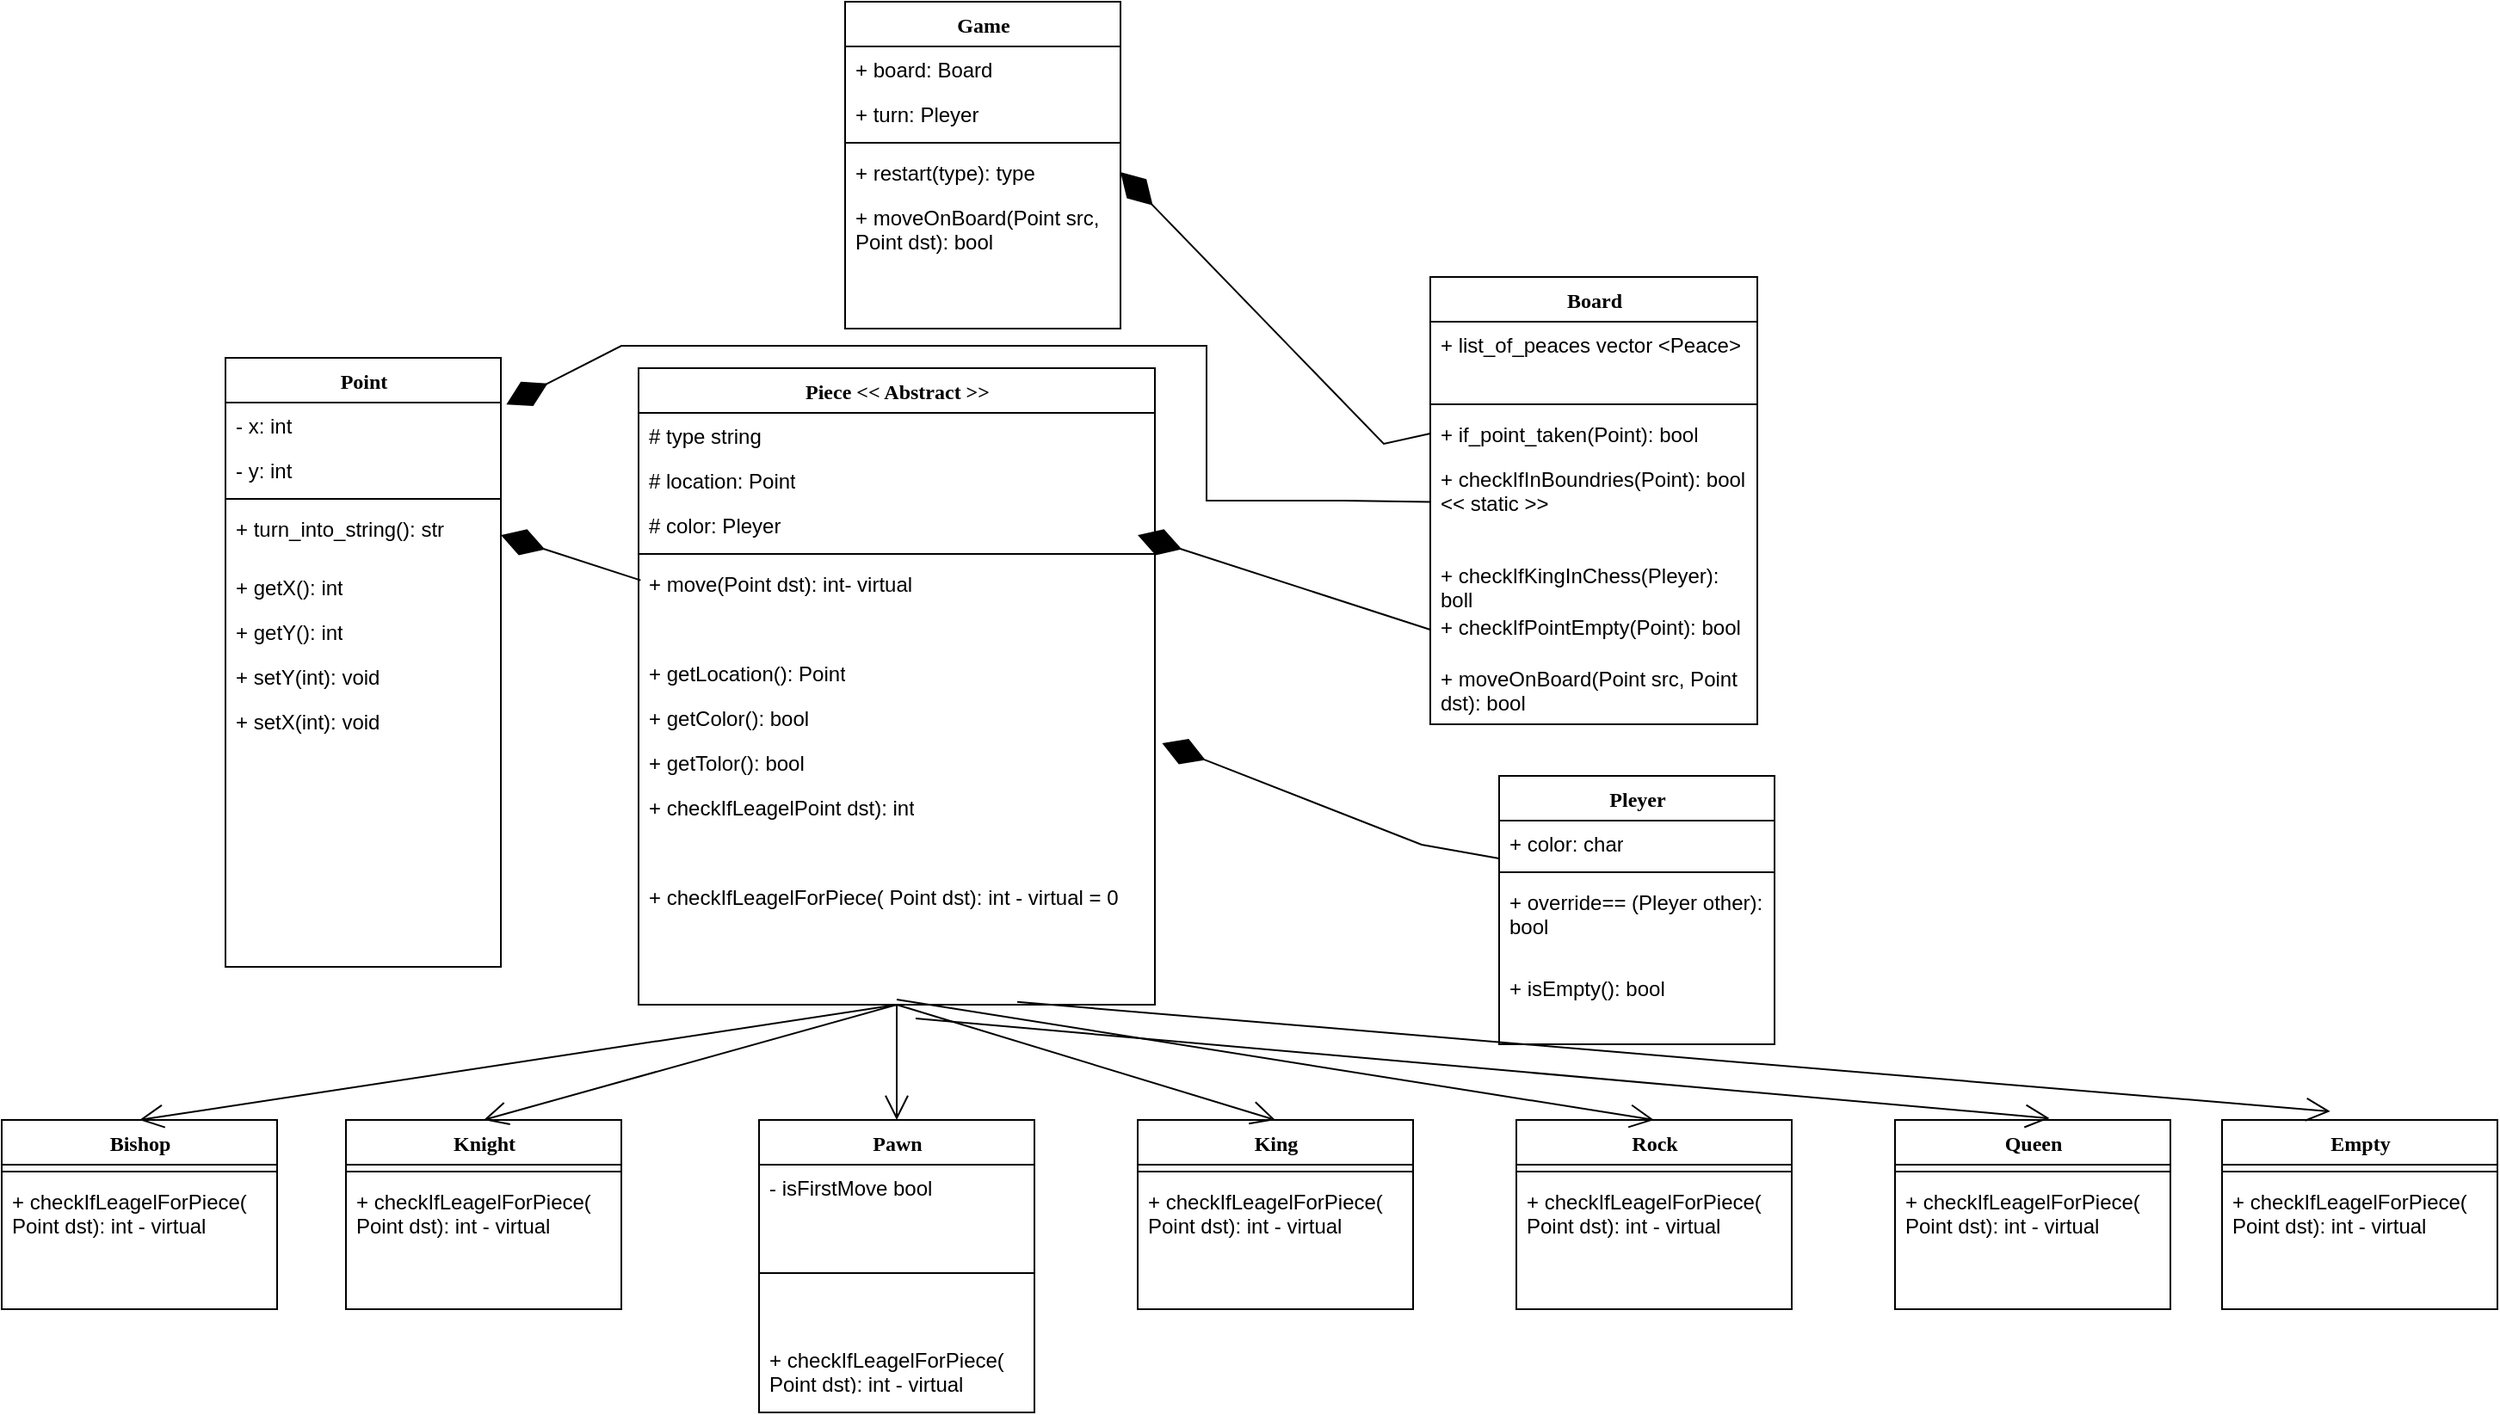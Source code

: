 <mxfile version="22.1.11" type="gitlab">
  <diagram name="Page-1" id="9f46799a-70d6-7492-0946-bef42562c5a5">
    <mxGraphModel dx="2134" dy="1309" grid="1" gridSize="10" guides="1" tooltips="1" connect="1" arrows="1" fold="1" page="1" pageScale="1" pageWidth="1100" pageHeight="850" background="none" math="0" shadow="0">
      <root>
        <mxCell id="0" />
        <mxCell id="1" parent="0" />
        <mxCell id="78961159f06e98e8-30" value="Piece&amp;nbsp;&amp;lt;&amp;lt; Abstract &amp;gt;&amp;gt;&lt;br&gt;&amp;nbsp;" style="swimlane;html=1;fontStyle=1;align=center;verticalAlign=top;childLayout=stackLayout;horizontal=1;startSize=26;horizontalStack=0;resizeParent=1;resizeLast=0;collapsible=1;marginBottom=0;swimlaneFillColor=#ffffff;rounded=0;shadow=0;comic=0;labelBackgroundColor=none;strokeWidth=1;fillColor=none;fontFamily=Verdana;fontSize=12" parent="1" vertex="1">
          <mxGeometry x="360" y="43" width="300" height="370" as="geometry" />
        </mxCell>
        <mxCell id="78961159f06e98e8-31" value="# type string" style="text;html=1;strokeColor=none;fillColor=none;align=left;verticalAlign=top;spacingLeft=4;spacingRight=4;whiteSpace=wrap;overflow=hidden;rotatable=0;points=[[0,0.5],[1,0.5]];portConstraint=eastwest;" parent="78961159f06e98e8-30" vertex="1">
          <mxGeometry y="26" width="300" height="26" as="geometry" />
        </mxCell>
        <mxCell id="78961159f06e98e8-32" value="# location: Point" style="text;html=1;strokeColor=none;fillColor=none;align=left;verticalAlign=top;spacingLeft=4;spacingRight=4;whiteSpace=wrap;overflow=hidden;rotatable=0;points=[[0,0.5],[1,0.5]];portConstraint=eastwest;" parent="78961159f06e98e8-30" vertex="1">
          <mxGeometry y="52" width="300" height="26" as="geometry" />
        </mxCell>
        <mxCell id="N-esZ-fksMiZb7eOglhe-8" value="# color: Pleyer" style="text;html=1;strokeColor=none;fillColor=none;align=left;verticalAlign=top;spacingLeft=4;spacingRight=4;whiteSpace=wrap;overflow=hidden;rotatable=0;points=[[0,0.5],[1,0.5]];portConstraint=eastwest;" parent="78961159f06e98e8-30" vertex="1">
          <mxGeometry y="78" width="300" height="26" as="geometry" />
        </mxCell>
        <mxCell id="78961159f06e98e8-38" value="" style="line;html=1;strokeWidth=1;fillColor=none;align=left;verticalAlign=middle;spacingTop=-1;spacingLeft=3;spacingRight=3;rotatable=0;labelPosition=right;points=[];portConstraint=eastwest;" parent="78961159f06e98e8-30" vertex="1">
          <mxGeometry y="104" width="300" height="8" as="geometry" />
        </mxCell>
        <mxCell id="78961159f06e98e8-39" value="+ move(Point dst): int- virtual" style="text;html=1;strokeColor=none;fillColor=none;align=left;verticalAlign=top;spacingLeft=4;spacingRight=4;whiteSpace=wrap;overflow=hidden;rotatable=0;points=[[0,0.5],[1,0.5]];portConstraint=eastwest;" parent="78961159f06e98e8-30" vertex="1">
          <mxGeometry y="112" width="300" height="52" as="geometry" />
        </mxCell>
        <mxCell id="N-esZ-fksMiZb7eOglhe-9" value="+ getLocation(): Point" style="text;html=1;strokeColor=none;fillColor=none;align=left;verticalAlign=top;spacingLeft=4;spacingRight=4;whiteSpace=wrap;overflow=hidden;rotatable=0;points=[[0,0.5],[1,0.5]];portConstraint=eastwest;" parent="78961159f06e98e8-30" vertex="1">
          <mxGeometry y="164" width="300" height="26" as="geometry" />
        </mxCell>
        <mxCell id="N-esZ-fksMiZb7eOglhe-10" value="+ getColor(): bool" style="text;html=1;strokeColor=none;fillColor=none;align=left;verticalAlign=top;spacingLeft=4;spacingRight=4;whiteSpace=wrap;overflow=hidden;rotatable=0;points=[[0,0.5],[1,0.5]];portConstraint=eastwest;" parent="78961159f06e98e8-30" vertex="1">
          <mxGeometry y="190" width="300" height="26" as="geometry" />
        </mxCell>
        <mxCell id="N-esZ-fksMiZb7eOglhe-11" value="+ getTolor(): bool" style="text;html=1;strokeColor=none;fillColor=none;align=left;verticalAlign=top;spacingLeft=4;spacingRight=4;whiteSpace=wrap;overflow=hidden;rotatable=0;points=[[0,0.5],[1,0.5]];portConstraint=eastwest;" parent="78961159f06e98e8-30" vertex="1">
          <mxGeometry y="216" width="300" height="26" as="geometry" />
        </mxCell>
        <mxCell id="N-esZ-fksMiZb7eOglhe-45" value="+ checkIfLeagelPoint dst): int" style="text;html=1;strokeColor=none;fillColor=none;align=left;verticalAlign=top;spacingLeft=4;spacingRight=4;whiteSpace=wrap;overflow=hidden;rotatable=0;points=[[0,0.5],[1,0.5]];portConstraint=eastwest;" parent="78961159f06e98e8-30" vertex="1">
          <mxGeometry y="242" width="300" height="52" as="geometry" />
        </mxCell>
        <mxCell id="N-esZ-fksMiZb7eOglhe-46" value="+ checkIfLeagelForPiece( Point dst): int - virtual = 0" style="text;html=1;strokeColor=none;fillColor=none;align=left;verticalAlign=top;spacingLeft=4;spacingRight=4;whiteSpace=wrap;overflow=hidden;rotatable=0;points=[[0,0.5],[1,0.5]];portConstraint=eastwest;" parent="78961159f06e98e8-30" vertex="1">
          <mxGeometry y="294" width="300" height="76" as="geometry" />
        </mxCell>
        <mxCell id="78961159f06e98e8-43" value="Board" style="swimlane;html=1;fontStyle=1;align=center;verticalAlign=top;childLayout=stackLayout;horizontal=1;startSize=26;horizontalStack=0;resizeParent=1;resizeLast=0;collapsible=1;marginBottom=0;swimlaneFillColor=#ffffff;rounded=0;shadow=0;comic=0;labelBackgroundColor=none;strokeWidth=1;fillColor=none;fontFamily=Verdana;fontSize=12" parent="1" vertex="1">
          <mxGeometry x="820" y="-10" width="190" height="260" as="geometry" />
        </mxCell>
        <mxCell id="78961159f06e98e8-44" value="+ list_of_peaces vector &amp;lt;Peace&amp;gt;" style="text;html=1;strokeColor=none;fillColor=none;align=left;verticalAlign=top;spacingLeft=4;spacingRight=4;whiteSpace=wrap;overflow=hidden;rotatable=0;points=[[0,0.5],[1,0.5]];portConstraint=eastwest;" parent="78961159f06e98e8-43" vertex="1">
          <mxGeometry y="26" width="190" height="44" as="geometry" />
        </mxCell>
        <mxCell id="78961159f06e98e8-51" value="" style="line;html=1;strokeWidth=1;fillColor=none;align=left;verticalAlign=middle;spacingTop=-1;spacingLeft=3;spacingRight=3;rotatable=0;labelPosition=right;points=[];portConstraint=eastwest;" parent="78961159f06e98e8-43" vertex="1">
          <mxGeometry y="70" width="190" height="8" as="geometry" />
        </mxCell>
        <mxCell id="78961159f06e98e8-52" value="+ if_point_taken(Point): bool" style="text;html=1;strokeColor=none;fillColor=none;align=left;verticalAlign=top;spacingLeft=4;spacingRight=4;whiteSpace=wrap;overflow=hidden;rotatable=0;points=[[0,0.5],[1,0.5]];portConstraint=eastwest;" parent="78961159f06e98e8-43" vertex="1">
          <mxGeometry y="78" width="190" height="26" as="geometry" />
        </mxCell>
        <mxCell id="N-esZ-fksMiZb7eOglhe-43" value="+ checkIfInBoundries(Point): bool &amp;lt;&amp;lt; static &amp;gt;&amp;gt;&amp;nbsp;" style="text;html=1;strokeColor=none;fillColor=none;align=left;verticalAlign=top;spacingLeft=4;spacingRight=4;whiteSpace=wrap;overflow=hidden;rotatable=0;points=[[0,0.5],[1,0.5]];portConstraint=eastwest;" parent="78961159f06e98e8-43" vertex="1">
          <mxGeometry y="104" width="190" height="56" as="geometry" />
        </mxCell>
        <mxCell id="N-esZ-fksMiZb7eOglhe-47" value="+ checkIfKingInChess(Pleyer): boll&amp;nbsp;" style="text;html=1;strokeColor=none;fillColor=none;align=left;verticalAlign=top;spacingLeft=4;spacingRight=4;whiteSpace=wrap;overflow=hidden;rotatable=0;points=[[0,0.5],[1,0.5]];portConstraint=eastwest;" parent="78961159f06e98e8-43" vertex="1">
          <mxGeometry y="160" width="190" height="30" as="geometry" />
        </mxCell>
        <mxCell id="N-esZ-fksMiZb7eOglhe-58" value="+ checkIfPointEmpty(Point): bool&amp;nbsp;" style="text;html=1;strokeColor=none;fillColor=none;align=left;verticalAlign=top;spacingLeft=4;spacingRight=4;whiteSpace=wrap;overflow=hidden;rotatable=0;points=[[0,0.5],[1,0.5]];portConstraint=eastwest;" parent="78961159f06e98e8-43" vertex="1">
          <mxGeometry y="190" width="190" height="30" as="geometry" />
        </mxCell>
        <mxCell id="ey-GMjYlysJROLxmoXhc-3" value="+ moveOnBoard(Point src, Point dst): bool&amp;nbsp;" style="text;html=1;strokeColor=none;fillColor=none;align=left;verticalAlign=top;spacingLeft=4;spacingRight=4;whiteSpace=wrap;overflow=hidden;rotatable=0;points=[[0,0.5],[1,0.5]];portConstraint=eastwest;" vertex="1" parent="78961159f06e98e8-43">
          <mxGeometry y="220" width="190" height="40" as="geometry" />
        </mxCell>
        <mxCell id="78961159f06e98e8-56" value="Point" style="swimlane;html=1;fontStyle=1;align=center;verticalAlign=top;childLayout=stackLayout;horizontal=1;startSize=26;horizontalStack=0;resizeParent=1;resizeLast=0;collapsible=1;marginBottom=0;swimlaneFillColor=#ffffff;rounded=0;shadow=0;comic=0;labelBackgroundColor=none;strokeWidth=1;fillColor=none;fontFamily=Verdana;fontSize=12" parent="1" vertex="1">
          <mxGeometry x="120" y="37.0" width="160" height="354" as="geometry" />
        </mxCell>
        <mxCell id="78961159f06e98e8-57" value="- x: int" style="text;html=1;strokeColor=none;fillColor=none;align=left;verticalAlign=top;spacingLeft=4;spacingRight=4;whiteSpace=wrap;overflow=hidden;rotatable=0;points=[[0,0.5],[1,0.5]];portConstraint=eastwest;" parent="78961159f06e98e8-56" vertex="1">
          <mxGeometry y="26" width="160" height="26" as="geometry" />
        </mxCell>
        <mxCell id="78961159f06e98e8-58" value="- y: int" style="text;html=1;strokeColor=none;fillColor=none;align=left;verticalAlign=top;spacingLeft=4;spacingRight=4;whiteSpace=wrap;overflow=hidden;rotatable=0;points=[[0,0.5],[1,0.5]];portConstraint=eastwest;" parent="78961159f06e98e8-56" vertex="1">
          <mxGeometry y="52" width="160" height="26" as="geometry" />
        </mxCell>
        <mxCell id="78961159f06e98e8-64" value="" style="line;html=1;strokeWidth=1;fillColor=none;align=left;verticalAlign=middle;spacingTop=-1;spacingLeft=3;spacingRight=3;rotatable=0;labelPosition=right;points=[];portConstraint=eastwest;" parent="78961159f06e98e8-56" vertex="1">
          <mxGeometry y="78" width="160" height="8" as="geometry" />
        </mxCell>
        <mxCell id="78961159f06e98e8-65" value="+ turn_into_string(): str" style="text;html=1;strokeColor=none;fillColor=none;align=left;verticalAlign=top;spacingLeft=4;spacingRight=4;whiteSpace=wrap;overflow=hidden;rotatable=0;points=[[0,0.5],[1,0.5]];portConstraint=eastwest;" parent="78961159f06e98e8-56" vertex="1">
          <mxGeometry y="86" width="160" height="34" as="geometry" />
        </mxCell>
        <mxCell id="78961159f06e98e8-66" value="+ getX(): int" style="text;html=1;strokeColor=none;fillColor=none;align=left;verticalAlign=top;spacingLeft=4;spacingRight=4;whiteSpace=wrap;overflow=hidden;rotatable=0;points=[[0,0.5],[1,0.5]];portConstraint=eastwest;" parent="78961159f06e98e8-56" vertex="1">
          <mxGeometry y="120" width="160" height="26" as="geometry" />
        </mxCell>
        <mxCell id="78961159f06e98e8-68" value="+ getY(): int" style="text;html=1;strokeColor=none;fillColor=none;align=left;verticalAlign=top;spacingLeft=4;spacingRight=4;whiteSpace=wrap;overflow=hidden;rotatable=0;points=[[0,0.5],[1,0.5]];portConstraint=eastwest;" parent="78961159f06e98e8-56" vertex="1">
          <mxGeometry y="146" width="160" height="26" as="geometry" />
        </mxCell>
        <mxCell id="N-esZ-fksMiZb7eOglhe-6" value="+ setY(int): void" style="text;html=1;strokeColor=none;fillColor=none;align=left;verticalAlign=top;spacingLeft=4;spacingRight=4;whiteSpace=wrap;overflow=hidden;rotatable=0;points=[[0,0.5],[1,0.5]];portConstraint=eastwest;" parent="78961159f06e98e8-56" vertex="1">
          <mxGeometry y="172" width="160" height="26" as="geometry" />
        </mxCell>
        <mxCell id="N-esZ-fksMiZb7eOglhe-7" value="+ setX(int): void" style="text;html=1;strokeColor=none;fillColor=none;align=left;verticalAlign=top;spacingLeft=4;spacingRight=4;whiteSpace=wrap;overflow=hidden;rotatable=0;points=[[0,0.5],[1,0.5]];portConstraint=eastwest;" parent="78961159f06e98e8-56" vertex="1">
          <mxGeometry y="198" width="160" height="26" as="geometry" />
        </mxCell>
        <mxCell id="78961159f06e98e8-69" value="Pawn" style="swimlane;html=1;fontStyle=1;align=center;verticalAlign=top;childLayout=stackLayout;horizontal=1;startSize=26;horizontalStack=0;resizeParent=1;resizeLast=0;collapsible=1;marginBottom=0;swimlaneFillColor=#ffffff;rounded=0;shadow=0;comic=0;labelBackgroundColor=none;strokeWidth=1;fillColor=none;fontFamily=Verdana;fontSize=12" parent="1" vertex="1">
          <mxGeometry x="430" y="480" width="160" height="170" as="geometry" />
        </mxCell>
        <mxCell id="ey-GMjYlysJROLxmoXhc-2" value="- isFirstMove bool" style="text;html=1;strokeColor=none;fillColor=none;align=left;verticalAlign=top;spacingLeft=4;spacingRight=4;whiteSpace=wrap;overflow=hidden;rotatable=0;points=[[0,0.5],[1,0.5]];portConstraint=eastwest;" vertex="1" parent="78961159f06e98e8-69">
          <mxGeometry y="26" width="160" height="26" as="geometry" />
        </mxCell>
        <mxCell id="78961159f06e98e8-77" value="" style="line;html=1;strokeWidth=1;fillColor=none;align=left;verticalAlign=middle;spacingTop=-1;spacingLeft=3;spacingRight=3;rotatable=0;labelPosition=right;points=[];portConstraint=eastwest;" parent="78961159f06e98e8-69" vertex="1">
          <mxGeometry y="52" width="160" height="74" as="geometry" />
        </mxCell>
        <mxCell id="78961159f06e98e8-78" value="+ method(type): type" style="text;html=1;strokeColor=none;fillColor=none;align=left;verticalAlign=top;spacingLeft=4;spacingRight=4;whiteSpace=wrap;overflow=hidden;rotatable=0;points=[[0,0.5],[1,0.5]];portConstraint=eastwest;" parent="78961159f06e98e8-69" vertex="1">
          <mxGeometry y="126" width="160" as="geometry" />
        </mxCell>
        <mxCell id="78961159f06e98e8-79" value="+ checkIfLeagelForPiece( Point dst): int - virtual&amp;nbsp;" style="text;html=1;strokeColor=none;fillColor=none;align=left;verticalAlign=top;spacingLeft=4;spacingRight=4;whiteSpace=wrap;overflow=hidden;rotatable=0;points=[[0,0.5],[1,0.5]];portConstraint=eastwest;" parent="78961159f06e98e8-69" vertex="1">
          <mxGeometry y="126" width="160" height="30" as="geometry" />
        </mxCell>
        <mxCell id="78961159f06e98e8-108" value="Pleyer" style="swimlane;html=1;fontStyle=1;align=center;verticalAlign=top;childLayout=stackLayout;horizontal=1;startSize=26;horizontalStack=0;resizeParent=1;resizeLast=0;collapsible=1;marginBottom=0;swimlaneFillColor=#ffffff;rounded=0;shadow=0;comic=0;labelBackgroundColor=none;strokeWidth=1;fillColor=none;fontFamily=Verdana;fontSize=12" parent="1" vertex="1">
          <mxGeometry x="860" y="280.0" width="160" height="156" as="geometry" />
        </mxCell>
        <mxCell id="78961159f06e98e8-109" value="+ color: char" style="text;html=1;strokeColor=none;fillColor=none;align=left;verticalAlign=top;spacingLeft=4;spacingRight=4;whiteSpace=wrap;overflow=hidden;rotatable=0;points=[[0,0.5],[1,0.5]];portConstraint=eastwest;" parent="78961159f06e98e8-108" vertex="1">
          <mxGeometry y="26" width="160" height="26" as="geometry" />
        </mxCell>
        <mxCell id="78961159f06e98e8-116" value="" style="line;html=1;strokeWidth=1;fillColor=none;align=left;verticalAlign=middle;spacingTop=-1;spacingLeft=3;spacingRight=3;rotatable=0;labelPosition=right;points=[];portConstraint=eastwest;" parent="78961159f06e98e8-108" vertex="1">
          <mxGeometry y="52" width="160" height="8" as="geometry" />
        </mxCell>
        <mxCell id="78961159f06e98e8-117" value="+ override== (Pleyer other): bool" style="text;html=1;strokeColor=none;fillColor=none;align=left;verticalAlign=top;spacingLeft=4;spacingRight=4;whiteSpace=wrap;overflow=hidden;rotatable=0;points=[[0,0.5],[1,0.5]];portConstraint=eastwest;" parent="78961159f06e98e8-108" vertex="1">
          <mxGeometry y="60" width="160" height="50" as="geometry" />
        </mxCell>
        <mxCell id="78961159f06e98e8-120" value="+ isEmpty(): bool" style="text;html=1;strokeColor=none;fillColor=none;align=left;verticalAlign=top;spacingLeft=4;spacingRight=4;whiteSpace=wrap;overflow=hidden;rotatable=0;points=[[0,0.5],[1,0.5]];portConstraint=eastwest;" parent="78961159f06e98e8-108" vertex="1">
          <mxGeometry y="110" width="160" height="26" as="geometry" />
        </mxCell>
        <mxCell id="N-esZ-fksMiZb7eOglhe-5" value="" style="endArrow=diamondThin;endFill=1;endSize=24;html=1;rounded=0;entryX=1.029;entryY=0.209;entryDx=0;entryDy=0;entryPerimeter=0;exitX=0.004;exitY=0.218;exitDx=0;exitDy=0;exitPerimeter=0;" parent="1" edge="1" source="78961159f06e98e8-39">
          <mxGeometry width="160" relative="1" as="geometry">
            <mxPoint x="350" y="160" as="sourcePoint" />
            <mxPoint x="280" y="140" as="targetPoint" />
          </mxGeometry>
        </mxCell>
        <mxCell id="N-esZ-fksMiZb7eOglhe-12" value="" style="endArrow=open;endFill=1;endSize=12;html=1;rounded=0;exitX=0.5;exitY=1;exitDx=0;exitDy=0;entryX=0.5;entryY=0;entryDx=0;entryDy=0;" parent="1" source="78961159f06e98e8-30" target="78961159f06e98e8-69" edge="1">
          <mxGeometry width="160" relative="1" as="geometry">
            <mxPoint x="460" y="450" as="sourcePoint" />
            <mxPoint x="460" y="470" as="targetPoint" />
          </mxGeometry>
        </mxCell>
        <mxCell id="N-esZ-fksMiZb7eOglhe-13" value="Knight" style="swimlane;html=1;fontStyle=1;align=center;verticalAlign=top;childLayout=stackLayout;horizontal=1;startSize=26;horizontalStack=0;resizeParent=1;resizeLast=0;collapsible=1;marginBottom=0;swimlaneFillColor=#ffffff;rounded=0;shadow=0;comic=0;labelBackgroundColor=none;strokeWidth=1;fillColor=none;fontFamily=Verdana;fontSize=12" parent="1" vertex="1">
          <mxGeometry x="190" y="480" width="160" height="110" as="geometry" />
        </mxCell>
        <mxCell id="N-esZ-fksMiZb7eOglhe-14" value="" style="line;html=1;strokeWidth=1;fillColor=none;align=left;verticalAlign=middle;spacingTop=-1;spacingLeft=3;spacingRight=3;rotatable=0;labelPosition=right;points=[];portConstraint=eastwest;" parent="N-esZ-fksMiZb7eOglhe-13" vertex="1">
          <mxGeometry y="26" width="160" height="8" as="geometry" />
        </mxCell>
        <mxCell id="N-esZ-fksMiZb7eOglhe-15" value="+ method(type): type" style="text;html=1;strokeColor=none;fillColor=none;align=left;verticalAlign=top;spacingLeft=4;spacingRight=4;whiteSpace=wrap;overflow=hidden;rotatable=0;points=[[0,0.5],[1,0.5]];portConstraint=eastwest;" parent="N-esZ-fksMiZb7eOglhe-13" vertex="1">
          <mxGeometry y="34" width="160" as="geometry" />
        </mxCell>
        <mxCell id="N-esZ-fksMiZb7eOglhe-16" value="+ checkIfLeagelForPiece( Point dst): int - virtual&amp;nbsp;" style="text;html=1;strokeColor=none;fillColor=none;align=left;verticalAlign=top;spacingLeft=4;spacingRight=4;whiteSpace=wrap;overflow=hidden;rotatable=0;points=[[0,0.5],[1,0.5]];portConstraint=eastwest;" parent="N-esZ-fksMiZb7eOglhe-13" vertex="1">
          <mxGeometry y="34" width="160" height="76" as="geometry" />
        </mxCell>
        <mxCell id="N-esZ-fksMiZb7eOglhe-17" value="" style="endArrow=open;endFill=1;endSize=12;html=1;rounded=0;exitX=0.5;exitY=1;exitDx=0;exitDy=0;entryX=0.5;entryY=0;entryDx=0;entryDy=0;" parent="1" source="78961159f06e98e8-30" target="N-esZ-fksMiZb7eOglhe-13" edge="1">
          <mxGeometry width="160" relative="1" as="geometry">
            <mxPoint x="260" y="440" as="sourcePoint" />
            <mxPoint x="270" y="470" as="targetPoint" />
          </mxGeometry>
        </mxCell>
        <mxCell id="N-esZ-fksMiZb7eOglhe-19" value="King" style="swimlane;html=1;fontStyle=1;align=center;verticalAlign=top;childLayout=stackLayout;horizontal=1;startSize=26;horizontalStack=0;resizeParent=1;resizeLast=0;collapsible=1;marginBottom=0;swimlaneFillColor=#ffffff;rounded=0;shadow=0;comic=0;labelBackgroundColor=none;strokeWidth=1;fillColor=none;fontFamily=Verdana;fontSize=12" parent="1" vertex="1">
          <mxGeometry x="650" y="480" width="160" height="110" as="geometry" />
        </mxCell>
        <mxCell id="N-esZ-fksMiZb7eOglhe-20" value="" style="line;html=1;strokeWidth=1;fillColor=none;align=left;verticalAlign=middle;spacingTop=-1;spacingLeft=3;spacingRight=3;rotatable=0;labelPosition=right;points=[];portConstraint=eastwest;" parent="N-esZ-fksMiZb7eOglhe-19" vertex="1">
          <mxGeometry y="26" width="160" height="8" as="geometry" />
        </mxCell>
        <mxCell id="N-esZ-fksMiZb7eOglhe-21" value="+ method(type): type" style="text;html=1;strokeColor=none;fillColor=none;align=left;verticalAlign=top;spacingLeft=4;spacingRight=4;whiteSpace=wrap;overflow=hidden;rotatable=0;points=[[0,0.5],[1,0.5]];portConstraint=eastwest;" parent="N-esZ-fksMiZb7eOglhe-19" vertex="1">
          <mxGeometry y="34" width="160" as="geometry" />
        </mxCell>
        <mxCell id="N-esZ-fksMiZb7eOglhe-22" value="+ checkIfLeagelForPiece( Point dst): int - virtual&amp;nbsp;" style="text;html=1;strokeColor=none;fillColor=none;align=left;verticalAlign=top;spacingLeft=4;spacingRight=4;whiteSpace=wrap;overflow=hidden;rotatable=0;points=[[0,0.5],[1,0.5]];portConstraint=eastwest;" parent="N-esZ-fksMiZb7eOglhe-19" vertex="1">
          <mxGeometry y="34" width="160" height="76" as="geometry" />
        </mxCell>
        <mxCell id="N-esZ-fksMiZb7eOglhe-23" value="" style="endArrow=open;endFill=1;endSize=12;html=1;rounded=0;exitX=0.5;exitY=1;exitDx=0;exitDy=0;entryX=0.5;entryY=0;entryDx=0;entryDy=0;" parent="1" source="78961159f06e98e8-30" target="N-esZ-fksMiZb7eOglhe-19" edge="1">
          <mxGeometry width="160" relative="1" as="geometry">
            <mxPoint x="560" y="410" as="sourcePoint" />
            <mxPoint x="720" y="410" as="targetPoint" />
          </mxGeometry>
        </mxCell>
        <mxCell id="N-esZ-fksMiZb7eOglhe-24" value="Rock" style="swimlane;html=1;fontStyle=1;align=center;verticalAlign=top;childLayout=stackLayout;horizontal=1;startSize=26;horizontalStack=0;resizeParent=1;resizeLast=0;collapsible=1;marginBottom=0;swimlaneFillColor=#ffffff;rounded=0;shadow=0;comic=0;labelBackgroundColor=none;strokeWidth=1;fillColor=none;fontFamily=Verdana;fontSize=12" parent="1" vertex="1">
          <mxGeometry x="870" y="480" width="160" height="110" as="geometry" />
        </mxCell>
        <mxCell id="N-esZ-fksMiZb7eOglhe-25" value="" style="line;html=1;strokeWidth=1;fillColor=none;align=left;verticalAlign=middle;spacingTop=-1;spacingLeft=3;spacingRight=3;rotatable=0;labelPosition=right;points=[];portConstraint=eastwest;" parent="N-esZ-fksMiZb7eOglhe-24" vertex="1">
          <mxGeometry y="26" width="160" height="8" as="geometry" />
        </mxCell>
        <mxCell id="N-esZ-fksMiZb7eOglhe-26" value="+ method(type): type" style="text;html=1;strokeColor=none;fillColor=none;align=left;verticalAlign=top;spacingLeft=4;spacingRight=4;whiteSpace=wrap;overflow=hidden;rotatable=0;points=[[0,0.5],[1,0.5]];portConstraint=eastwest;" parent="N-esZ-fksMiZb7eOglhe-24" vertex="1">
          <mxGeometry y="34" width="160" as="geometry" />
        </mxCell>
        <mxCell id="N-esZ-fksMiZb7eOglhe-27" value="+ checkIfLeagelForPiece( Point dst): int - virtual&amp;nbsp;" style="text;html=1;strokeColor=none;fillColor=none;align=left;verticalAlign=top;spacingLeft=4;spacingRight=4;whiteSpace=wrap;overflow=hidden;rotatable=0;points=[[0,0.5],[1,0.5]];portConstraint=eastwest;" parent="N-esZ-fksMiZb7eOglhe-24" vertex="1">
          <mxGeometry y="34" width="160" height="76" as="geometry" />
        </mxCell>
        <mxCell id="N-esZ-fksMiZb7eOglhe-28" value="" style="endArrow=open;endFill=1;endSize=12;html=1;rounded=0;entryX=0.5;entryY=0;entryDx=0;entryDy=0;" parent="1" target="N-esZ-fksMiZb7eOglhe-24" edge="1">
          <mxGeometry width="160" relative="1" as="geometry">
            <mxPoint x="510" y="410" as="sourcePoint" />
            <mxPoint x="940" y="410" as="targetPoint" />
          </mxGeometry>
        </mxCell>
        <mxCell id="N-esZ-fksMiZb7eOglhe-29" value="Bishop" style="swimlane;html=1;fontStyle=1;align=center;verticalAlign=top;childLayout=stackLayout;horizontal=1;startSize=26;horizontalStack=0;resizeParent=1;resizeLast=0;collapsible=1;marginBottom=0;swimlaneFillColor=#ffffff;rounded=0;shadow=0;comic=0;labelBackgroundColor=none;strokeWidth=1;fillColor=none;fontFamily=Verdana;fontSize=12" parent="1" vertex="1">
          <mxGeometry x="-10" y="480" width="160" height="110" as="geometry" />
        </mxCell>
        <mxCell id="N-esZ-fksMiZb7eOglhe-30" value="" style="line;html=1;strokeWidth=1;fillColor=none;align=left;verticalAlign=middle;spacingTop=-1;spacingLeft=3;spacingRight=3;rotatable=0;labelPosition=right;points=[];portConstraint=eastwest;" parent="N-esZ-fksMiZb7eOglhe-29" vertex="1">
          <mxGeometry y="26" width="160" height="8" as="geometry" />
        </mxCell>
        <mxCell id="N-esZ-fksMiZb7eOglhe-31" value="+ method(type): type" style="text;html=1;strokeColor=none;fillColor=none;align=left;verticalAlign=top;spacingLeft=4;spacingRight=4;whiteSpace=wrap;overflow=hidden;rotatable=0;points=[[0,0.5],[1,0.5]];portConstraint=eastwest;" parent="N-esZ-fksMiZb7eOglhe-29" vertex="1">
          <mxGeometry y="34" width="160" as="geometry" />
        </mxCell>
        <mxCell id="N-esZ-fksMiZb7eOglhe-32" value="+ checkIfLeagelForPiece( Point dst): int - virtual&amp;nbsp;" style="text;html=1;strokeColor=none;fillColor=none;align=left;verticalAlign=top;spacingLeft=4;spacingRight=4;whiteSpace=wrap;overflow=hidden;rotatable=0;points=[[0,0.5],[1,0.5]];portConstraint=eastwest;" parent="N-esZ-fksMiZb7eOglhe-29" vertex="1">
          <mxGeometry y="34" width="160" height="76" as="geometry" />
        </mxCell>
        <mxCell id="N-esZ-fksMiZb7eOglhe-33" value="" style="endArrow=open;endFill=1;endSize=12;html=1;rounded=0;exitX=0.5;exitY=1;exitDx=0;exitDy=0;entryX=0.5;entryY=0;entryDx=0;entryDy=0;" parent="1" source="78961159f06e98e8-30" target="N-esZ-fksMiZb7eOglhe-29" edge="1">
          <mxGeometry width="160" relative="1" as="geometry">
            <mxPoint x="510" y="530" as="sourcePoint" />
            <mxPoint x="270" y="629" as="targetPoint" />
          </mxGeometry>
        </mxCell>
        <mxCell id="N-esZ-fksMiZb7eOglhe-38" value="Queen" style="swimlane;html=1;fontStyle=1;align=center;verticalAlign=top;childLayout=stackLayout;horizontal=1;startSize=26;horizontalStack=0;resizeParent=1;resizeLast=0;collapsible=1;marginBottom=0;swimlaneFillColor=#ffffff;rounded=0;shadow=0;comic=0;labelBackgroundColor=none;strokeWidth=1;fillColor=none;fontFamily=Verdana;fontSize=12" parent="1" vertex="1">
          <mxGeometry x="1090" y="480" width="160" height="110" as="geometry" />
        </mxCell>
        <mxCell id="N-esZ-fksMiZb7eOglhe-39" value="" style="line;html=1;strokeWidth=1;fillColor=none;align=left;verticalAlign=middle;spacingTop=-1;spacingLeft=3;spacingRight=3;rotatable=0;labelPosition=right;points=[];portConstraint=eastwest;" parent="N-esZ-fksMiZb7eOglhe-38" vertex="1">
          <mxGeometry y="26" width="160" height="8" as="geometry" />
        </mxCell>
        <mxCell id="N-esZ-fksMiZb7eOglhe-40" value="+ method(type): type" style="text;html=1;strokeColor=none;fillColor=none;align=left;verticalAlign=top;spacingLeft=4;spacingRight=4;whiteSpace=wrap;overflow=hidden;rotatable=0;points=[[0,0.5],[1,0.5]];portConstraint=eastwest;" parent="N-esZ-fksMiZb7eOglhe-38" vertex="1">
          <mxGeometry y="34" width="160" as="geometry" />
        </mxCell>
        <mxCell id="N-esZ-fksMiZb7eOglhe-41" value="+ checkIfLeagelForPiece( Point dst): int - virtual&amp;nbsp;" style="text;html=1;strokeColor=none;fillColor=none;align=left;verticalAlign=top;spacingLeft=4;spacingRight=4;whiteSpace=wrap;overflow=hidden;rotatable=0;points=[[0,0.5],[1,0.5]];portConstraint=eastwest;" parent="N-esZ-fksMiZb7eOglhe-38" vertex="1">
          <mxGeometry y="34" width="160" height="76" as="geometry" />
        </mxCell>
        <mxCell id="N-esZ-fksMiZb7eOglhe-42" value="" style="endArrow=open;endFill=1;endSize=12;html=1;rounded=0;entryX=0.393;entryY=-0.045;entryDx=0;entryDy=0;exitX=0.504;exitY=0.979;exitDx=0;exitDy=0;exitPerimeter=0;entryPerimeter=0;" parent="1" target="N-esZ-fksMiZb7eOglhe-54" edge="1">
          <mxGeometry width="160" relative="1" as="geometry">
            <mxPoint x="580.0" y="411.404" as="sourcePoint" />
            <mxPoint x="1239.36" y="480" as="targetPoint" />
          </mxGeometry>
        </mxCell>
        <mxCell id="N-esZ-fksMiZb7eOglhe-48" value="Game" style="swimlane;html=1;fontStyle=1;align=center;verticalAlign=top;childLayout=stackLayout;horizontal=1;startSize=26;horizontalStack=0;resizeParent=1;resizeLast=0;collapsible=1;marginBottom=0;swimlaneFillColor=#ffffff;rounded=0;shadow=0;comic=0;labelBackgroundColor=none;strokeWidth=1;fillColor=none;fontFamily=Verdana;fontSize=12" parent="1" vertex="1">
          <mxGeometry x="480" y="-170.0" width="160" height="190" as="geometry" />
        </mxCell>
        <mxCell id="N-esZ-fksMiZb7eOglhe-49" value="+ board: Board" style="text;html=1;strokeColor=none;fillColor=none;align=left;verticalAlign=top;spacingLeft=4;spacingRight=4;whiteSpace=wrap;overflow=hidden;rotatable=0;points=[[0,0.5],[1,0.5]];portConstraint=eastwest;" parent="N-esZ-fksMiZb7eOglhe-48" vertex="1">
          <mxGeometry y="26" width="160" height="26" as="geometry" />
        </mxCell>
        <mxCell id="N-esZ-fksMiZb7eOglhe-50" value="+ turn: Pleyer" style="text;html=1;strokeColor=none;fillColor=none;align=left;verticalAlign=top;spacingLeft=4;spacingRight=4;whiteSpace=wrap;overflow=hidden;rotatable=0;points=[[0,0.5],[1,0.5]];portConstraint=eastwest;" parent="N-esZ-fksMiZb7eOglhe-48" vertex="1">
          <mxGeometry y="52" width="160" height="26" as="geometry" />
        </mxCell>
        <mxCell id="N-esZ-fksMiZb7eOglhe-51" value="" style="line;html=1;strokeWidth=1;fillColor=none;align=left;verticalAlign=middle;spacingTop=-1;spacingLeft=3;spacingRight=3;rotatable=0;labelPosition=right;points=[];portConstraint=eastwest;" parent="N-esZ-fksMiZb7eOglhe-48" vertex="1">
          <mxGeometry y="78" width="160" height="8" as="geometry" />
        </mxCell>
        <mxCell id="N-esZ-fksMiZb7eOglhe-52" value="+ restart(type): type" style="text;html=1;strokeColor=none;fillColor=none;align=left;verticalAlign=top;spacingLeft=4;spacingRight=4;whiteSpace=wrap;overflow=hidden;rotatable=0;points=[[0,0.5],[1,0.5]];portConstraint=eastwest;" parent="N-esZ-fksMiZb7eOglhe-48" vertex="1">
          <mxGeometry y="86" width="160" height="26" as="geometry" />
        </mxCell>
        <mxCell id="N-esZ-fksMiZb7eOglhe-53" value="+ moveOnBoard(Point src, Point dst): bool" style="text;html=1;strokeColor=none;fillColor=none;align=left;verticalAlign=top;spacingLeft=4;spacingRight=4;whiteSpace=wrap;overflow=hidden;rotatable=0;points=[[0,0.5],[1,0.5]];portConstraint=eastwest;" parent="N-esZ-fksMiZb7eOglhe-48" vertex="1">
          <mxGeometry y="112" width="160" height="78" as="geometry" />
        </mxCell>
        <mxCell id="N-esZ-fksMiZb7eOglhe-54" value="Empty" style="swimlane;html=1;fontStyle=1;align=center;verticalAlign=top;childLayout=stackLayout;horizontal=1;startSize=26;horizontalStack=0;resizeParent=1;resizeLast=0;collapsible=1;marginBottom=0;swimlaneFillColor=#ffffff;rounded=0;shadow=0;comic=0;labelBackgroundColor=none;strokeWidth=1;fillColor=none;fontFamily=Verdana;fontSize=12" parent="1" vertex="1">
          <mxGeometry x="1280" y="480" width="160" height="110" as="geometry" />
        </mxCell>
        <mxCell id="N-esZ-fksMiZb7eOglhe-55" value="" style="line;html=1;strokeWidth=1;fillColor=none;align=left;verticalAlign=middle;spacingTop=-1;spacingLeft=3;spacingRight=3;rotatable=0;labelPosition=right;points=[];portConstraint=eastwest;" parent="N-esZ-fksMiZb7eOglhe-54" vertex="1">
          <mxGeometry y="26" width="160" height="8" as="geometry" />
        </mxCell>
        <mxCell id="N-esZ-fksMiZb7eOglhe-56" value="+ method(type): type" style="text;html=1;strokeColor=none;fillColor=none;align=left;verticalAlign=top;spacingLeft=4;spacingRight=4;whiteSpace=wrap;overflow=hidden;rotatable=0;points=[[0,0.5],[1,0.5]];portConstraint=eastwest;" parent="N-esZ-fksMiZb7eOglhe-54" vertex="1">
          <mxGeometry y="34" width="160" as="geometry" />
        </mxCell>
        <mxCell id="ey-GMjYlysJROLxmoXhc-5" value="+ checkIfLeagelForPiece( Point dst): int - virtual&amp;nbsp;" style="text;html=1;strokeColor=none;fillColor=none;align=left;verticalAlign=top;spacingLeft=4;spacingRight=4;whiteSpace=wrap;overflow=hidden;rotatable=0;points=[[0,0.5],[1,0.5]];portConstraint=eastwest;" vertex="1" parent="N-esZ-fksMiZb7eOglhe-54">
          <mxGeometry y="34" width="160" height="76" as="geometry" />
        </mxCell>
        <mxCell id="N-esZ-fksMiZb7eOglhe-59" value="" style="endArrow=diamondThin;endFill=1;endSize=24;html=1;rounded=0;entryX=1.014;entryY=0.076;entryDx=0;entryDy=0;entryPerimeter=0;" parent="1" target="N-esZ-fksMiZb7eOglhe-11" edge="1">
          <mxGeometry width="160" relative="1" as="geometry">
            <mxPoint x="859.998" y="328.0" as="sourcePoint" />
            <mxPoint x="715" y="300" as="targetPoint" />
            <Array as="points">
              <mxPoint x="815" y="320" />
            </Array>
          </mxGeometry>
        </mxCell>
        <mxCell id="N-esZ-fksMiZb7eOglhe-61" value="" style="endArrow=diamondThin;endFill=1;endSize=24;html=1;rounded=0;entryX=1;entryY=0.5;entryDx=0;entryDy=0;exitX=0;exitY=0.5;exitDx=0;exitDy=0;" parent="1" source="78961159f06e98e8-52" target="N-esZ-fksMiZb7eOglhe-52" edge="1">
          <mxGeometry width="160" relative="1" as="geometry">
            <mxPoint x="837.998" y="95.0" as="sourcePoint" />
            <mxPoint x="570" y="28" as="targetPoint" />
            <Array as="points">
              <mxPoint x="793" y="87" />
            </Array>
          </mxGeometry>
        </mxCell>
        <mxCell id="N-esZ-fksMiZb7eOglhe-62" value="" style="endArrow=diamondThin;endFill=1;endSize=24;html=1;rounded=0;entryX=1.02;entryY=0.043;entryDx=0;entryDy=0;entryPerimeter=0;" parent="1" source="N-esZ-fksMiZb7eOglhe-43" target="78961159f06e98e8-57" edge="1">
          <mxGeometry width="160" relative="1" as="geometry">
            <mxPoint x="819.998" y="110.0" as="sourcePoint" />
            <mxPoint x="340" y="100" as="targetPoint" />
            <Array as="points">
              <mxPoint x="770" y="120" />
              <mxPoint x="690" y="120" />
              <mxPoint x="690" y="30" />
              <mxPoint x="350" y="30" />
            </Array>
          </mxGeometry>
        </mxCell>
        <mxCell id="N-esZ-fksMiZb7eOglhe-63" value="" style="endArrow=open;endFill=1;endSize=12;html=1;rounded=0;entryX=0.561;entryY=-0.009;entryDx=0;entryDy=0;exitX=0.504;exitY=0.979;exitDx=0;exitDy=0;exitPerimeter=0;entryPerimeter=0;" parent="1" target="N-esZ-fksMiZb7eOglhe-38" edge="1">
          <mxGeometry width="160" relative="1" as="geometry">
            <mxPoint x="521" y="421" as="sourcePoint" />
            <mxPoint x="1180" y="490" as="targetPoint" />
          </mxGeometry>
        </mxCell>
        <mxCell id="ey-GMjYlysJROLxmoXhc-6" value="" style="endArrow=diamondThin;endFill=1;endSize=24;html=1;rounded=0;entryX=1.014;entryY=0.076;entryDx=0;entryDy=0;entryPerimeter=0;exitX=0;exitY=0.5;exitDx=0;exitDy=0;" edge="1" parent="1" source="N-esZ-fksMiZb7eOglhe-58">
          <mxGeometry width="160" relative="1" as="geometry">
            <mxPoint x="845.998" y="207.0" as="sourcePoint" />
            <mxPoint x="650" y="140" as="targetPoint" />
            <Array as="points" />
          </mxGeometry>
        </mxCell>
      </root>
    </mxGraphModel>
  </diagram>
</mxfile>
